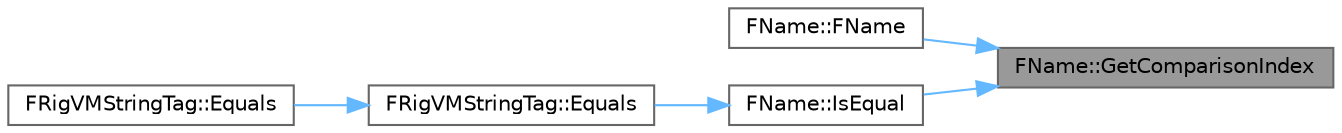digraph "FName::GetComparisonIndex"
{
 // INTERACTIVE_SVG=YES
 // LATEX_PDF_SIZE
  bgcolor="transparent";
  edge [fontname=Helvetica,fontsize=10,labelfontname=Helvetica,labelfontsize=10];
  node [fontname=Helvetica,fontsize=10,shape=box,height=0.2,width=0.4];
  rankdir="RL";
  Node1 [id="Node000001",label="FName::GetComparisonIndex",height=0.2,width=0.4,color="gray40", fillcolor="grey60", style="filled", fontcolor="black",tooltip=" "];
  Node1 -> Node2 [id="edge1_Node000001_Node000002",dir="back",color="steelblue1",style="solid",tooltip=" "];
  Node2 [id="Node000002",label="FName::FName",height=0.2,width=0.4,color="grey40", fillcolor="white", style="filled",URL="$d0/d53/classFName.html#a18b74b3c9d501e19c260df8879d4a136",tooltip="Create an FName from an existing string, but with a different instance."];
  Node1 -> Node3 [id="edge2_Node000001_Node000003",dir="back",color="steelblue1",style="solid",tooltip=" "];
  Node3 [id="Node000003",label="FName::IsEqual",height=0.2,width=0.4,color="grey40", fillcolor="white", style="filled",URL="$d0/d53/classFName.html#a2d9cc9be5d764a7e7ccd7a99e6e43808",tooltip="Check to see if this FName matches the other FName, potentially also checking for any case variations..."];
  Node3 -> Node4 [id="edge3_Node000003_Node000004",dir="back",color="steelblue1",style="solid",tooltip=" "];
  Node4 [id="Node000004",label="FRigVMStringTag::Equals",height=0.2,width=0.4,color="grey40", fillcolor="white", style="filled",URL="$da/dd4/structFRigVMStringTag.html#a52002f8351e30235b31f1139a47f0747",tooltip=" "];
  Node4 -> Node5 [id="edge4_Node000004_Node000005",dir="back",color="steelblue1",style="solid",tooltip=" "];
  Node5 [id="Node000005",label="FRigVMStringTag::Equals",height=0.2,width=0.4,color="grey40", fillcolor="white", style="filled",URL="$da/dd4/structFRigVMStringTag.html#a467c46fe942a2e8065834e62ca385abf",tooltip=" "];
}
